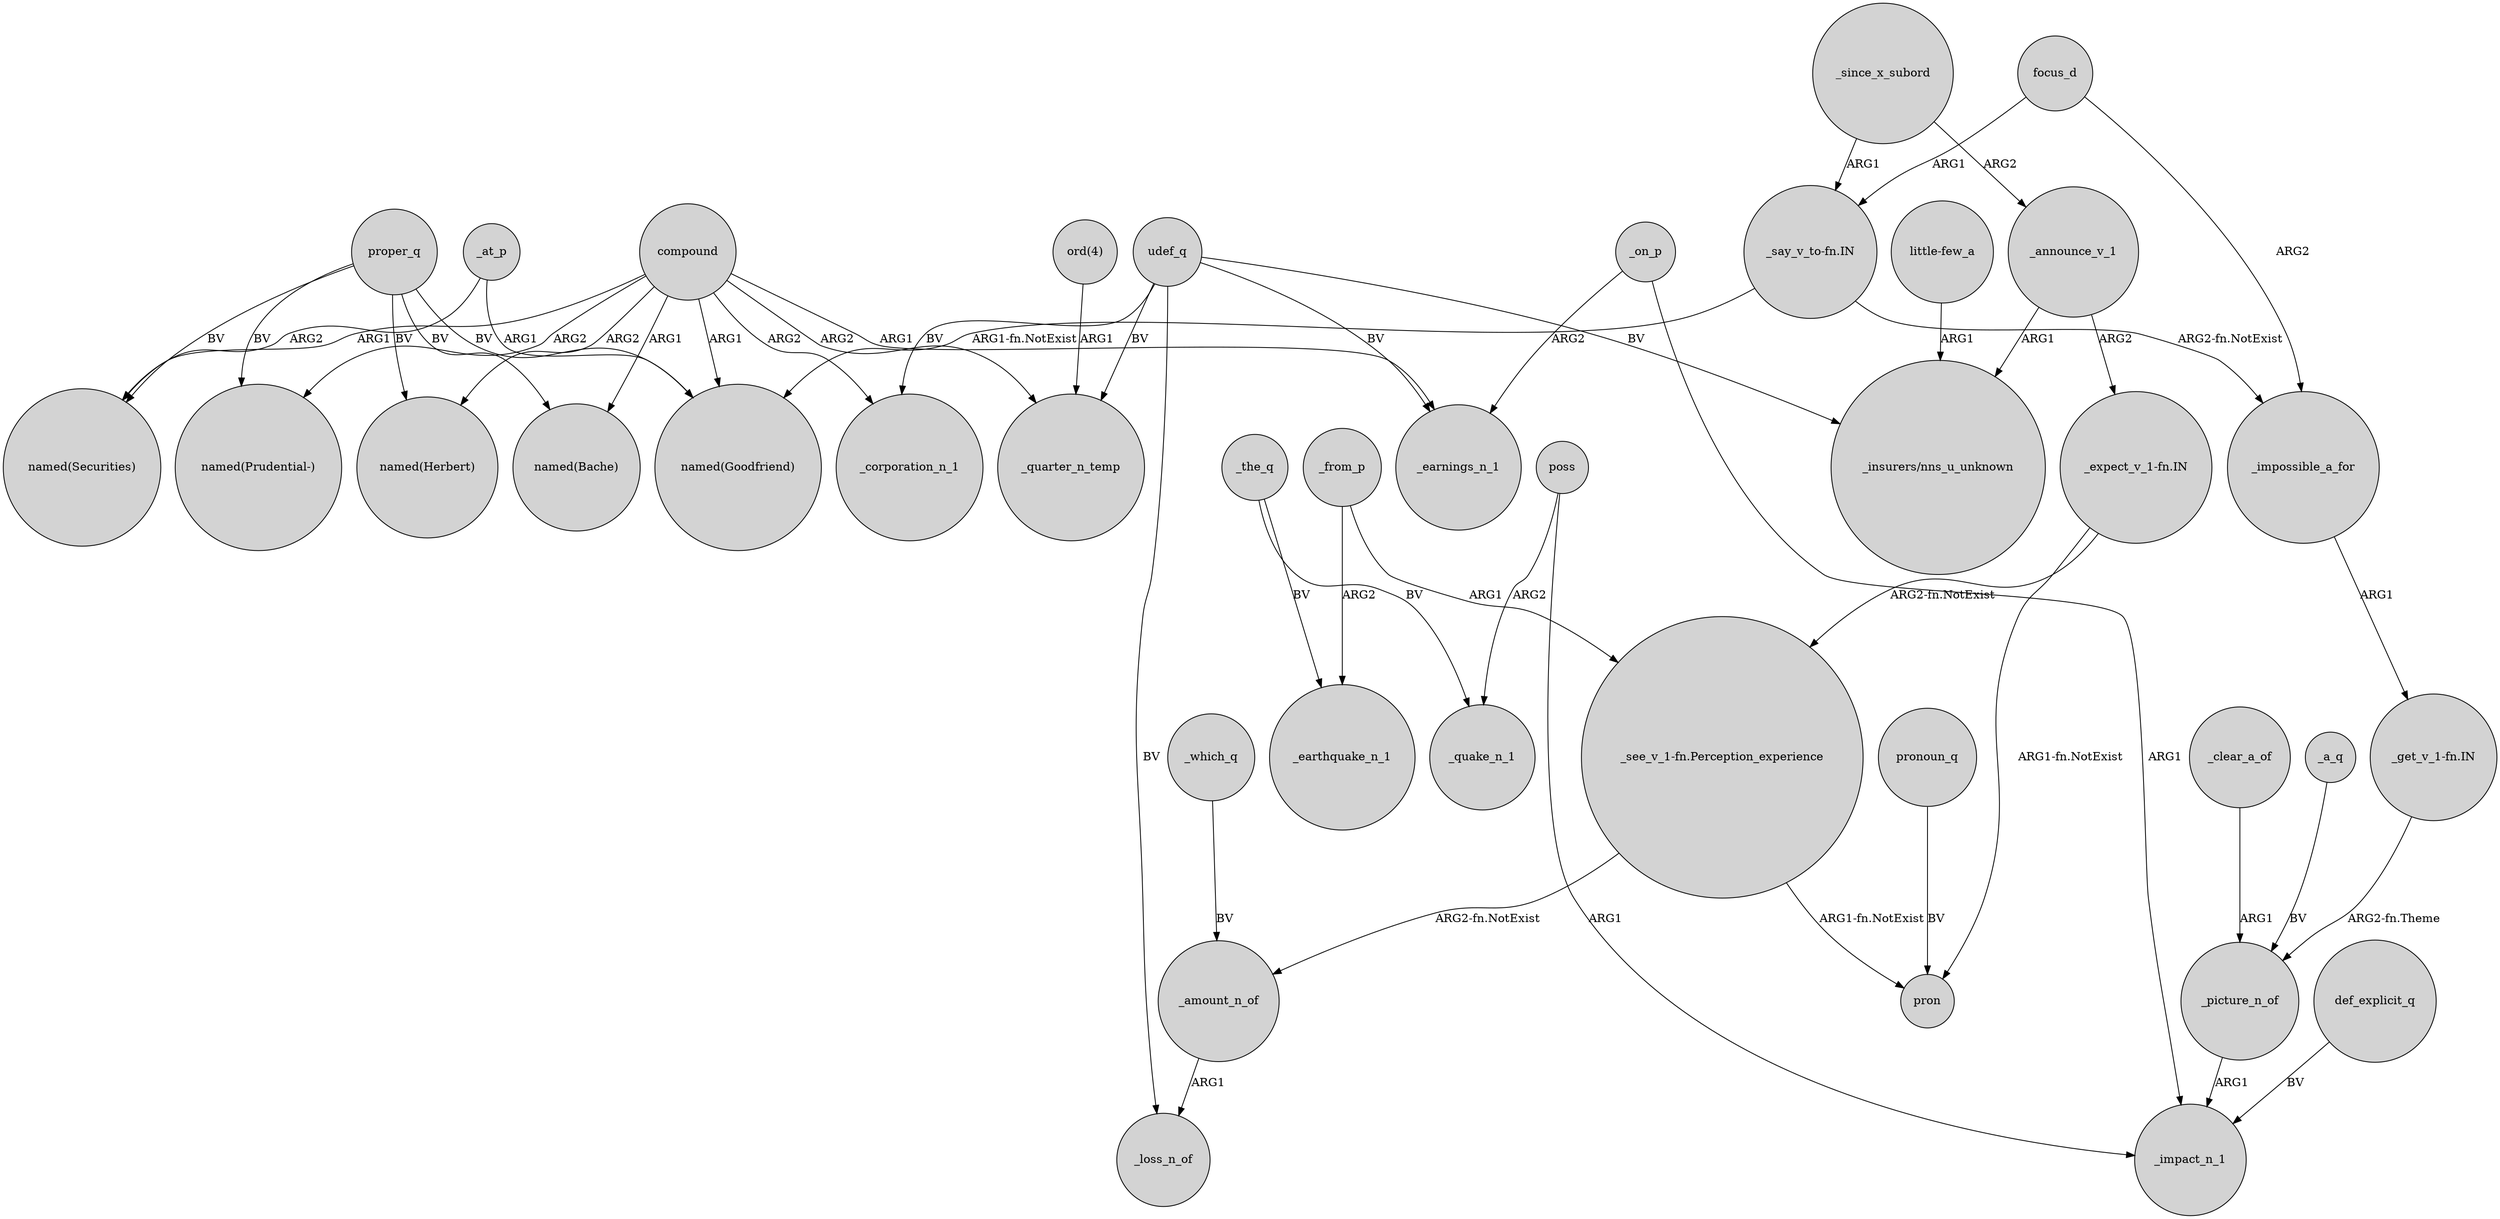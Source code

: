 digraph {
	node [shape=circle style=filled]
	_the_q -> _earthquake_n_1 [label=BV]
	compound -> _quarter_n_temp [label=ARG2]
	_at_p -> "named(Securities)" [label=ARG2]
	_the_q -> _quake_n_1 [label=BV]
	"_see_v_1-fn.Perception_experience" -> _amount_n_of [label="ARG2-fn.NotExist"]
	compound -> "named(Goodfriend)" [label=ARG1]
	compound -> "named(Prudential-)" [label=ARG2]
	_from_p -> "_see_v_1-fn.Perception_experience" [label=ARG1]
	proper_q -> "named(Herbert)" [label=BV]
	focus_d -> _impossible_a_for [label=ARG2]
	poss -> _quake_n_1 [label=ARG2]
	"ord(4)" -> _quarter_n_temp [label=ARG1]
	_impossible_a_for -> "_get_v_1-fn.IN" [label=ARG1]
	udef_q -> _earnings_n_1 [label=BV]
	proper_q -> "named(Bache)" [label=BV]
	compound -> _corporation_n_1 [label=ARG2]
	compound -> _earnings_n_1 [label=ARG1]
	_announce_v_1 -> "_expect_v_1-fn.IN" [label=ARG2]
	_which_q -> _amount_n_of [label=BV]
	proper_q -> "named(Goodfriend)" [label=BV]
	_a_q -> _picture_n_of [label=BV]
	_at_p -> "named(Goodfriend)" [label=ARG1]
	pronoun_q -> pron [label=BV]
	"_say_v_to-fn.IN" -> "named(Goodfriend)" [label="ARG1-fn.NotExist"]
	udef_q -> _corporation_n_1 [label=BV]
	compound -> "named(Bache)" [label=ARG1]
	proper_q -> "named(Prudential-)" [label=BV]
	poss -> _impact_n_1 [label=ARG1]
	"_get_v_1-fn.IN" -> _picture_n_of [label="ARG2-fn.Theme"]
	_from_p -> _earthquake_n_1 [label=ARG2]
	_announce_v_1 -> "_insurers/nns_u_unknown" [label=ARG1]
	_picture_n_of -> _impact_n_1 [label=ARG1]
	_on_p -> _earnings_n_1 [label=ARG2]
	"_say_v_to-fn.IN" -> _impossible_a_for [label="ARG2-fn.NotExist"]
	"little-few_a" -> "_insurers/nns_u_unknown" [label=ARG1]
	_amount_n_of -> _loss_n_of [label=ARG1]
	_since_x_subord -> _announce_v_1 [label=ARG2]
	proper_q -> "named(Securities)" [label=BV]
	"_expect_v_1-fn.IN" -> pron [label="ARG1-fn.NotExist"]
	_on_p -> _impact_n_1 [label=ARG1]
	_since_x_subord -> "_say_v_to-fn.IN" [label=ARG1]
	_clear_a_of -> _picture_n_of [label=ARG1]
	"_see_v_1-fn.Perception_experience" -> pron [label="ARG1-fn.NotExist"]
	def_explicit_q -> _impact_n_1 [label=BV]
	udef_q -> "_insurers/nns_u_unknown" [label=BV]
	udef_q -> _quarter_n_temp [label=BV]
	compound -> "named(Herbert)" [label=ARG2]
	"_expect_v_1-fn.IN" -> "_see_v_1-fn.Perception_experience" [label="ARG2-fn.NotExist"]
	udef_q -> _loss_n_of [label=BV]
	compound -> "named(Securities)" [label=ARG1]
	focus_d -> "_say_v_to-fn.IN" [label=ARG1]
}
